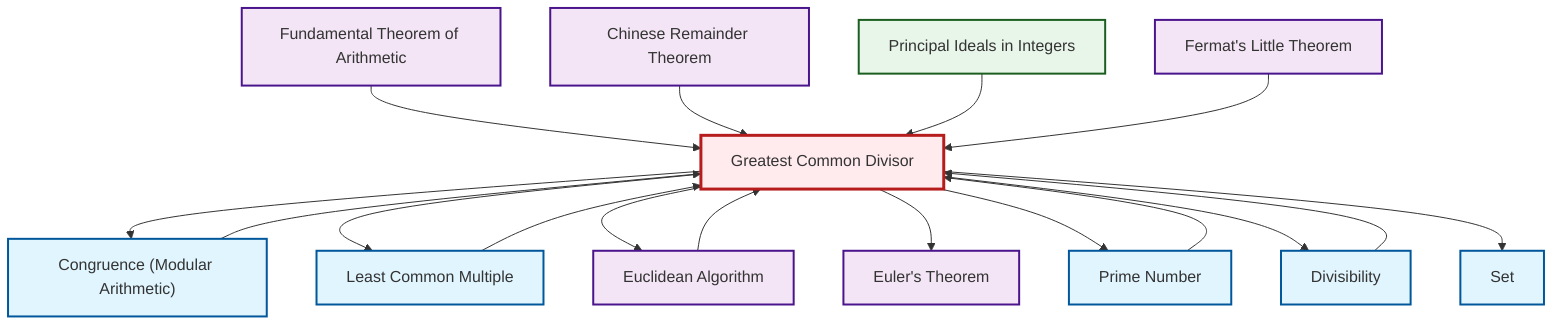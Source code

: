 graph TD
    classDef definition fill:#e1f5fe,stroke:#01579b,stroke-width:2px
    classDef theorem fill:#f3e5f5,stroke:#4a148c,stroke-width:2px
    classDef axiom fill:#fff3e0,stroke:#e65100,stroke-width:2px
    classDef example fill:#e8f5e9,stroke:#1b5e20,stroke-width:2px
    classDef current fill:#ffebee,stroke:#b71c1c,stroke-width:3px
    thm-fundamental-arithmetic["Fundamental Theorem of Arithmetic"]:::theorem
    ex-principal-ideal["Principal Ideals in Integers"]:::example
    def-set["Set"]:::definition
    def-gcd["Greatest Common Divisor"]:::definition
    thm-euler["Euler's Theorem"]:::theorem
    def-divisibility["Divisibility"]:::definition
    thm-euclidean-algorithm["Euclidean Algorithm"]:::theorem
    thm-fermat-little["Fermat's Little Theorem"]:::theorem
    thm-chinese-remainder["Chinese Remainder Theorem"]:::theorem
    def-prime["Prime Number"]:::definition
    def-congruence["Congruence (Modular Arithmetic)"]:::definition
    def-lcm["Least Common Multiple"]:::definition
    def-gcd --> def-congruence
    def-gcd --> def-lcm
    def-lcm --> def-gcd
    def-prime --> def-gcd
    thm-fundamental-arithmetic --> def-gcd
    def-gcd --> thm-euclidean-algorithm
    thm-euclidean-algorithm --> def-gcd
    def-gcd --> thm-euler
    thm-chinese-remainder --> def-gcd
    ex-principal-ideal --> def-gcd
    def-gcd --> def-prime
    def-gcd --> def-divisibility
    def-congruence --> def-gcd
    def-gcd --> def-set
    def-divisibility --> def-gcd
    thm-fermat-little --> def-gcd
    class def-gcd current